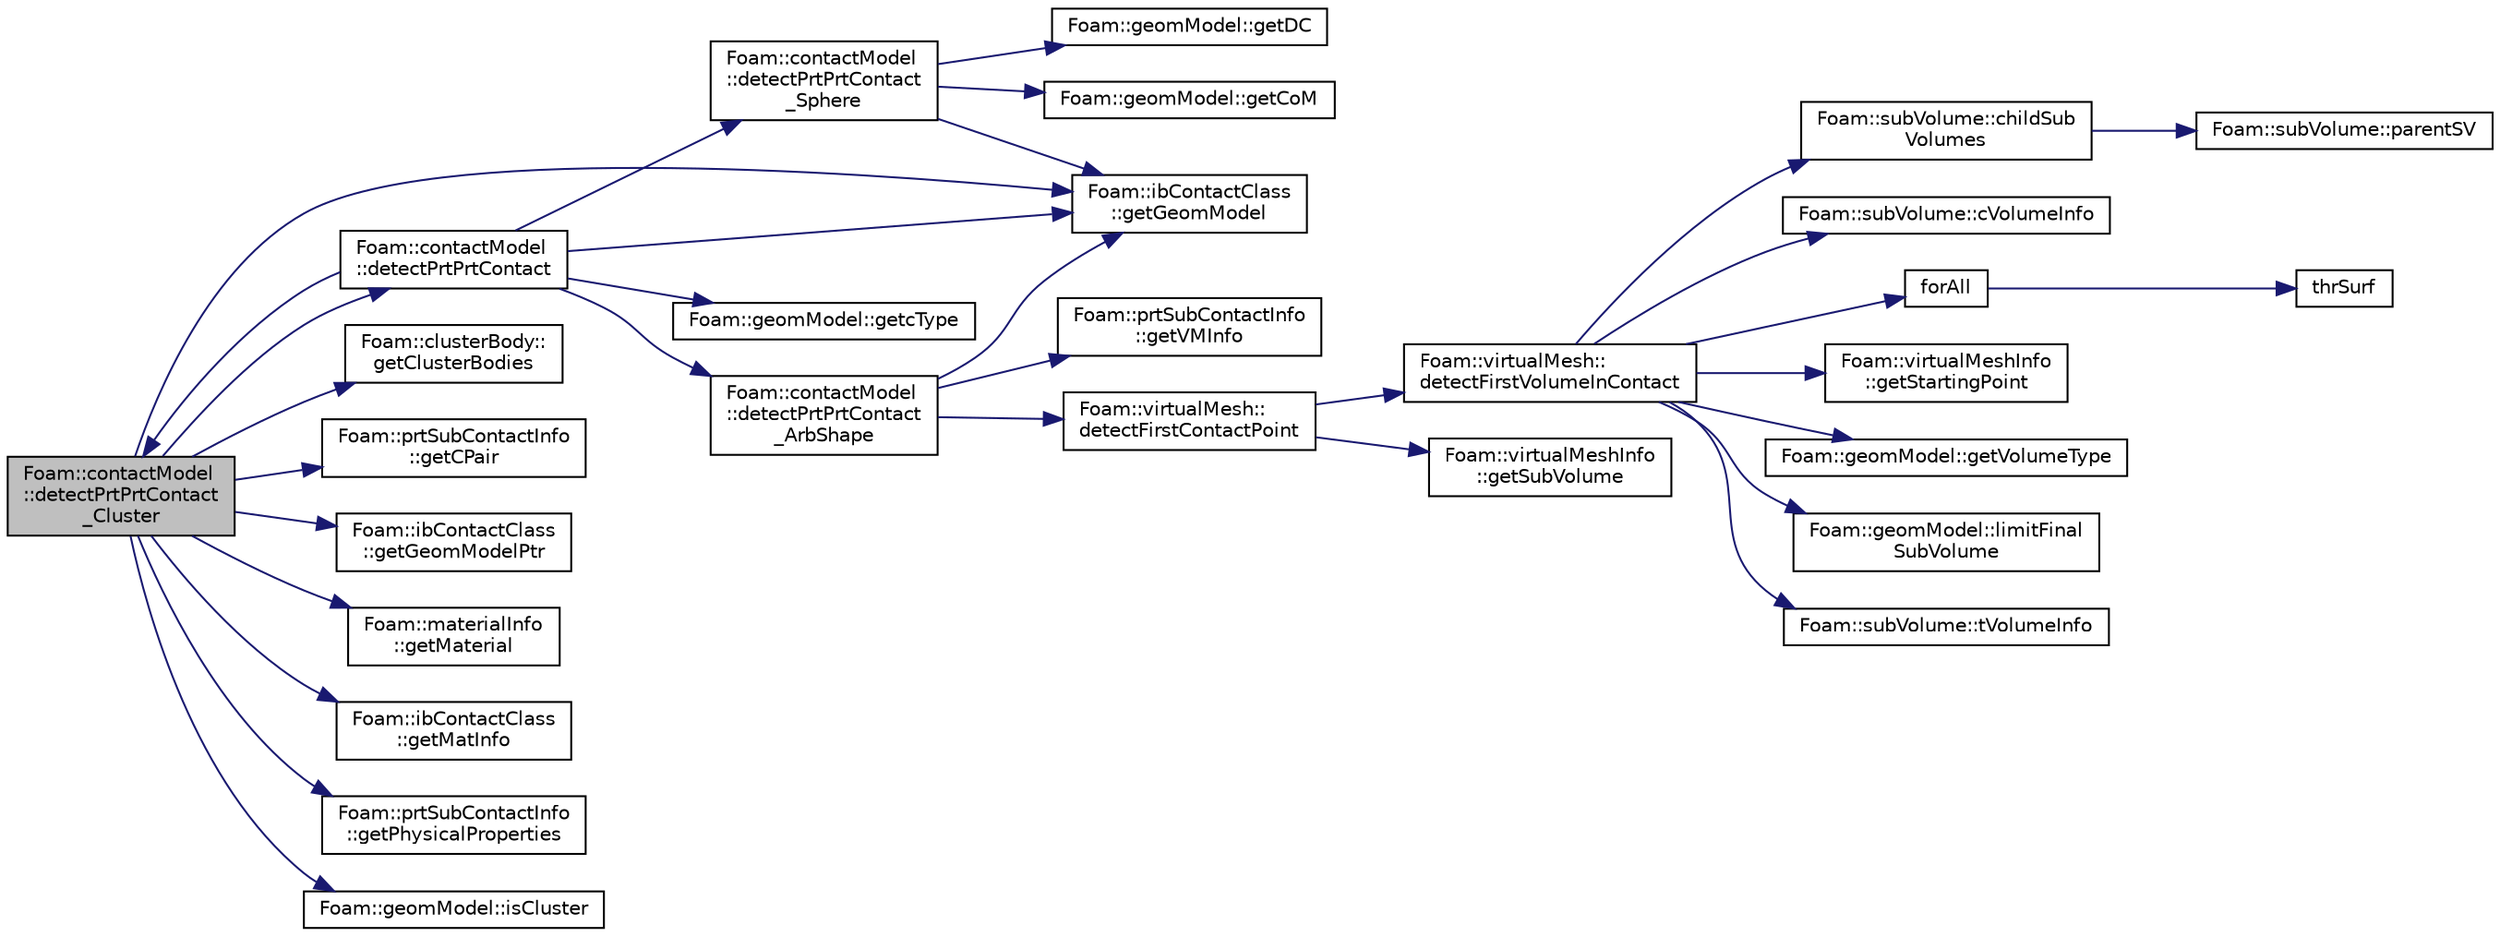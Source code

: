 digraph "Foam::contactModel::detectPrtPrtContact_Cluster"
{
 // LATEX_PDF_SIZE
  edge [fontname="Helvetica",fontsize="10",labelfontname="Helvetica",labelfontsize="10"];
  node [fontname="Helvetica",fontsize="10",shape=record];
  rankdir="LR";
  Node1 [label="Foam::contactModel\l::detectPrtPrtContact\l_Cluster",height=0.2,width=0.4,color="black", fillcolor="grey75", style="filled", fontcolor="black",tooltip=" "];
  Node1 -> Node2 [color="midnightblue",fontsize="10",style="solid",fontname="Helvetica"];
  Node2 [label="Foam::contactModel\l::detectPrtPrtContact",height=0.2,width=0.4,color="black", fillcolor="white", style="filled",URL="$namespaceFoam_1_1contactModel.html#a103f91b983569f957d227c81e2c9ee7c",tooltip=" "];
  Node2 -> Node3 [color="midnightblue",fontsize="10",style="solid",fontname="Helvetica"];
  Node3 [label="Foam::contactModel\l::detectPrtPrtContact\l_ArbShape",height=0.2,width=0.4,color="black", fillcolor="white", style="filled",URL="$namespaceFoam_1_1contactModel.html#a2791cb63e8895a129cb1ea93513c40a0",tooltip=" "];
  Node3 -> Node4 [color="midnightblue",fontsize="10",style="solid",fontname="Helvetica"];
  Node4 [label="Foam::virtualMesh::\ldetectFirstContactPoint",height=0.2,width=0.4,color="black", fillcolor="white", style="filled",URL="$classFoam_1_1virtualMesh.html#a35d72f2ddbd1122442d97c7a14418bfa",tooltip=" "];
  Node4 -> Node5 [color="midnightblue",fontsize="10",style="solid",fontname="Helvetica"];
  Node5 [label="Foam::virtualMesh::\ldetectFirstVolumeInContact",height=0.2,width=0.4,color="black", fillcolor="white", style="filled",URL="$classFoam_1_1virtualMesh.html#a0f7f62ab08aea15f43f265fa5a9d60ba",tooltip=" "];
  Node5 -> Node6 [color="midnightblue",fontsize="10",style="solid",fontname="Helvetica"];
  Node6 [label="Foam::subVolume::childSub\lVolumes",height=0.2,width=0.4,color="black", fillcolor="white", style="filled",URL="$classFoam_1_1subVolume.html#a7d5a37765ab19e606f30a29c53ecb4c6",tooltip=" "];
  Node6 -> Node7 [color="midnightblue",fontsize="10",style="solid",fontname="Helvetica"];
  Node7 [label="Foam::subVolume::parentSV",height=0.2,width=0.4,color="black", fillcolor="white", style="filled",URL="$classFoam_1_1subVolume.html#add59543c709c38accaa892effd8551fb",tooltip=" "];
  Node5 -> Node8 [color="midnightblue",fontsize="10",style="solid",fontname="Helvetica"];
  Node8 [label="Foam::subVolume::cVolumeInfo",height=0.2,width=0.4,color="black", fillcolor="white", style="filled",URL="$classFoam_1_1subVolume.html#a8c23e8432056b3a8e31bee18a462d6f2",tooltip=" "];
  Node5 -> Node9 [color="midnightblue",fontsize="10",style="solid",fontname="Helvetica"];
  Node9 [label="forAll",height=0.2,width=0.4,color="black", fillcolor="white", style="filled",URL="$addModels_2initializeAddModels_8H.html#adcd69a620b2d93c893cbf0e92bb7c5d7",tooltip=" "];
  Node9 -> Node10 [color="midnightblue",fontsize="10",style="solid",fontname="Helvetica"];
  Node10 [label="thrSurf",height=0.2,width=0.4,color="black", fillcolor="white", style="filled",URL="$addModels_2initializeAddModels_8H.html#a12947c9cf4cff46d3d0a324e3e718f45",tooltip=" "];
  Node5 -> Node11 [color="midnightblue",fontsize="10",style="solid",fontname="Helvetica"];
  Node11 [label="Foam::virtualMeshInfo\l::getStartingPoint",height=0.2,width=0.4,color="black", fillcolor="white", style="filled",URL="$structFoam_1_1virtualMeshInfo.html#a1cc1db4f0ab27675c826cd5158b5e5be",tooltip=" "];
  Node5 -> Node12 [color="midnightblue",fontsize="10",style="solid",fontname="Helvetica"];
  Node12 [label="Foam::geomModel::getVolumeType",height=0.2,width=0.4,color="black", fillcolor="white", style="filled",URL="$classFoam_1_1geomModel.html#ab177b3ff0fb1f3443ef7344b02f1a5c5",tooltip=" "];
  Node5 -> Node13 [color="midnightblue",fontsize="10",style="solid",fontname="Helvetica"];
  Node13 [label="Foam::geomModel::limitFinal\lSubVolume",height=0.2,width=0.4,color="black", fillcolor="white", style="filled",URL="$classFoam_1_1geomModel.html#ab697fc599a50c583d12d5a0397cecbcd",tooltip=" "];
  Node5 -> Node14 [color="midnightblue",fontsize="10",style="solid",fontname="Helvetica"];
  Node14 [label="Foam::subVolume::tVolumeInfo",height=0.2,width=0.4,color="black", fillcolor="white", style="filled",URL="$classFoam_1_1subVolume.html#afb452a6f36fa797ed63f1ccdfd4532f9",tooltip=" "];
  Node4 -> Node15 [color="midnightblue",fontsize="10",style="solid",fontname="Helvetica"];
  Node15 [label="Foam::virtualMeshInfo\l::getSubVolume",height=0.2,width=0.4,color="black", fillcolor="white", style="filled",URL="$structFoam_1_1virtualMeshInfo.html#afcfe37715251da66a52189630a4ce75c",tooltip=" "];
  Node3 -> Node16 [color="midnightblue",fontsize="10",style="solid",fontname="Helvetica"];
  Node16 [label="Foam::ibContactClass\l::getGeomModel",height=0.2,width=0.4,color="black", fillcolor="white", style="filled",URL="$classFoam_1_1ibContactClass.html#af24117aa9d6b8a28c64ce11354a2fa35",tooltip=" "];
  Node3 -> Node17 [color="midnightblue",fontsize="10",style="solid",fontname="Helvetica"];
  Node17 [label="Foam::prtSubContactInfo\l::getVMInfo",height=0.2,width=0.4,color="black", fillcolor="white", style="filled",URL="$classFoam_1_1prtSubContactInfo.html#ad065e090dd795e2cb28a289a6d2141de",tooltip=" "];
  Node2 -> Node1 [color="midnightblue",fontsize="10",style="solid",fontname="Helvetica"];
  Node2 -> Node18 [color="midnightblue",fontsize="10",style="solid",fontname="Helvetica"];
  Node18 [label="Foam::contactModel\l::detectPrtPrtContact\l_Sphere",height=0.2,width=0.4,color="black", fillcolor="white", style="filled",URL="$namespaceFoam_1_1contactModel.html#ac28e98424db4810c923f94ecfc9d1ed0",tooltip=" "];
  Node18 -> Node19 [color="midnightblue",fontsize="10",style="solid",fontname="Helvetica"];
  Node19 [label="Foam::geomModel::getCoM",height=0.2,width=0.4,color="black", fillcolor="white", style="filled",URL="$classFoam_1_1geomModel.html#a17f5482e38b671fd424704393e4db210",tooltip=" "];
  Node18 -> Node20 [color="midnightblue",fontsize="10",style="solid",fontname="Helvetica"];
  Node20 [label="Foam::geomModel::getDC",height=0.2,width=0.4,color="black", fillcolor="white", style="filled",URL="$classFoam_1_1geomModel.html#a4a544cd34b3b6a9963fb311c4d9938fb",tooltip=" "];
  Node18 -> Node16 [color="midnightblue",fontsize="10",style="solid",fontname="Helvetica"];
  Node2 -> Node21 [color="midnightblue",fontsize="10",style="solid",fontname="Helvetica"];
  Node21 [label="Foam::geomModel::getcType",height=0.2,width=0.4,color="black", fillcolor="white", style="filled",URL="$classFoam_1_1geomModel.html#aad4760c95591b65260efb023cdbbe862",tooltip=" "];
  Node2 -> Node16 [color="midnightblue",fontsize="10",style="solid",fontname="Helvetica"];
  Node1 -> Node22 [color="midnightblue",fontsize="10",style="solid",fontname="Helvetica"];
  Node22 [label="Foam::clusterBody::\lgetClusterBodies",height=0.2,width=0.4,color="black", fillcolor="white", style="filled",URL="$classFoam_1_1clusterBody.html#a284f52a30ebda31d578267f12c902225",tooltip=" "];
  Node1 -> Node23 [color="midnightblue",fontsize="10",style="solid",fontname="Helvetica"];
  Node23 [label="Foam::prtSubContactInfo\l::getCPair",height=0.2,width=0.4,color="black", fillcolor="white", style="filled",URL="$classFoam_1_1prtSubContactInfo.html#a3110f964059fad119ddc7e985aa68628",tooltip=" "];
  Node1 -> Node16 [color="midnightblue",fontsize="10",style="solid",fontname="Helvetica"];
  Node1 -> Node24 [color="midnightblue",fontsize="10",style="solid",fontname="Helvetica"];
  Node24 [label="Foam::ibContactClass\l::getGeomModelPtr",height=0.2,width=0.4,color="black", fillcolor="white", style="filled",URL="$classFoam_1_1ibContactClass.html#af11d4d057a35a57e68ea8b0b03ff703c",tooltip=" "];
  Node1 -> Node25 [color="midnightblue",fontsize="10",style="solid",fontname="Helvetica"];
  Node25 [label="Foam::materialInfo\l::getMaterial",height=0.2,width=0.4,color="black", fillcolor="white", style="filled",URL="$classFoam_1_1materialInfo.html#af4ad397d31f9fbfa3f1740d921c7364c",tooltip=" "];
  Node1 -> Node26 [color="midnightblue",fontsize="10",style="solid",fontname="Helvetica"];
  Node26 [label="Foam::ibContactClass\l::getMatInfo",height=0.2,width=0.4,color="black", fillcolor="white", style="filled",URL="$classFoam_1_1ibContactClass.html#a5358ed75ed8e5f863f982ef3703290aa",tooltip=" "];
  Node1 -> Node27 [color="midnightblue",fontsize="10",style="solid",fontname="Helvetica"];
  Node27 [label="Foam::prtSubContactInfo\l::getPhysicalProperties",height=0.2,width=0.4,color="black", fillcolor="white", style="filled",URL="$classFoam_1_1prtSubContactInfo.html#a35f19b1b38f4960dbadf20f6c8b57c4e",tooltip=" "];
  Node1 -> Node28 [color="midnightblue",fontsize="10",style="solid",fontname="Helvetica"];
  Node28 [label="Foam::geomModel::isCluster",height=0.2,width=0.4,color="black", fillcolor="white", style="filled",URL="$classFoam_1_1geomModel.html#a52273797dd78b8e0e679350270a436fd",tooltip=" "];
}
